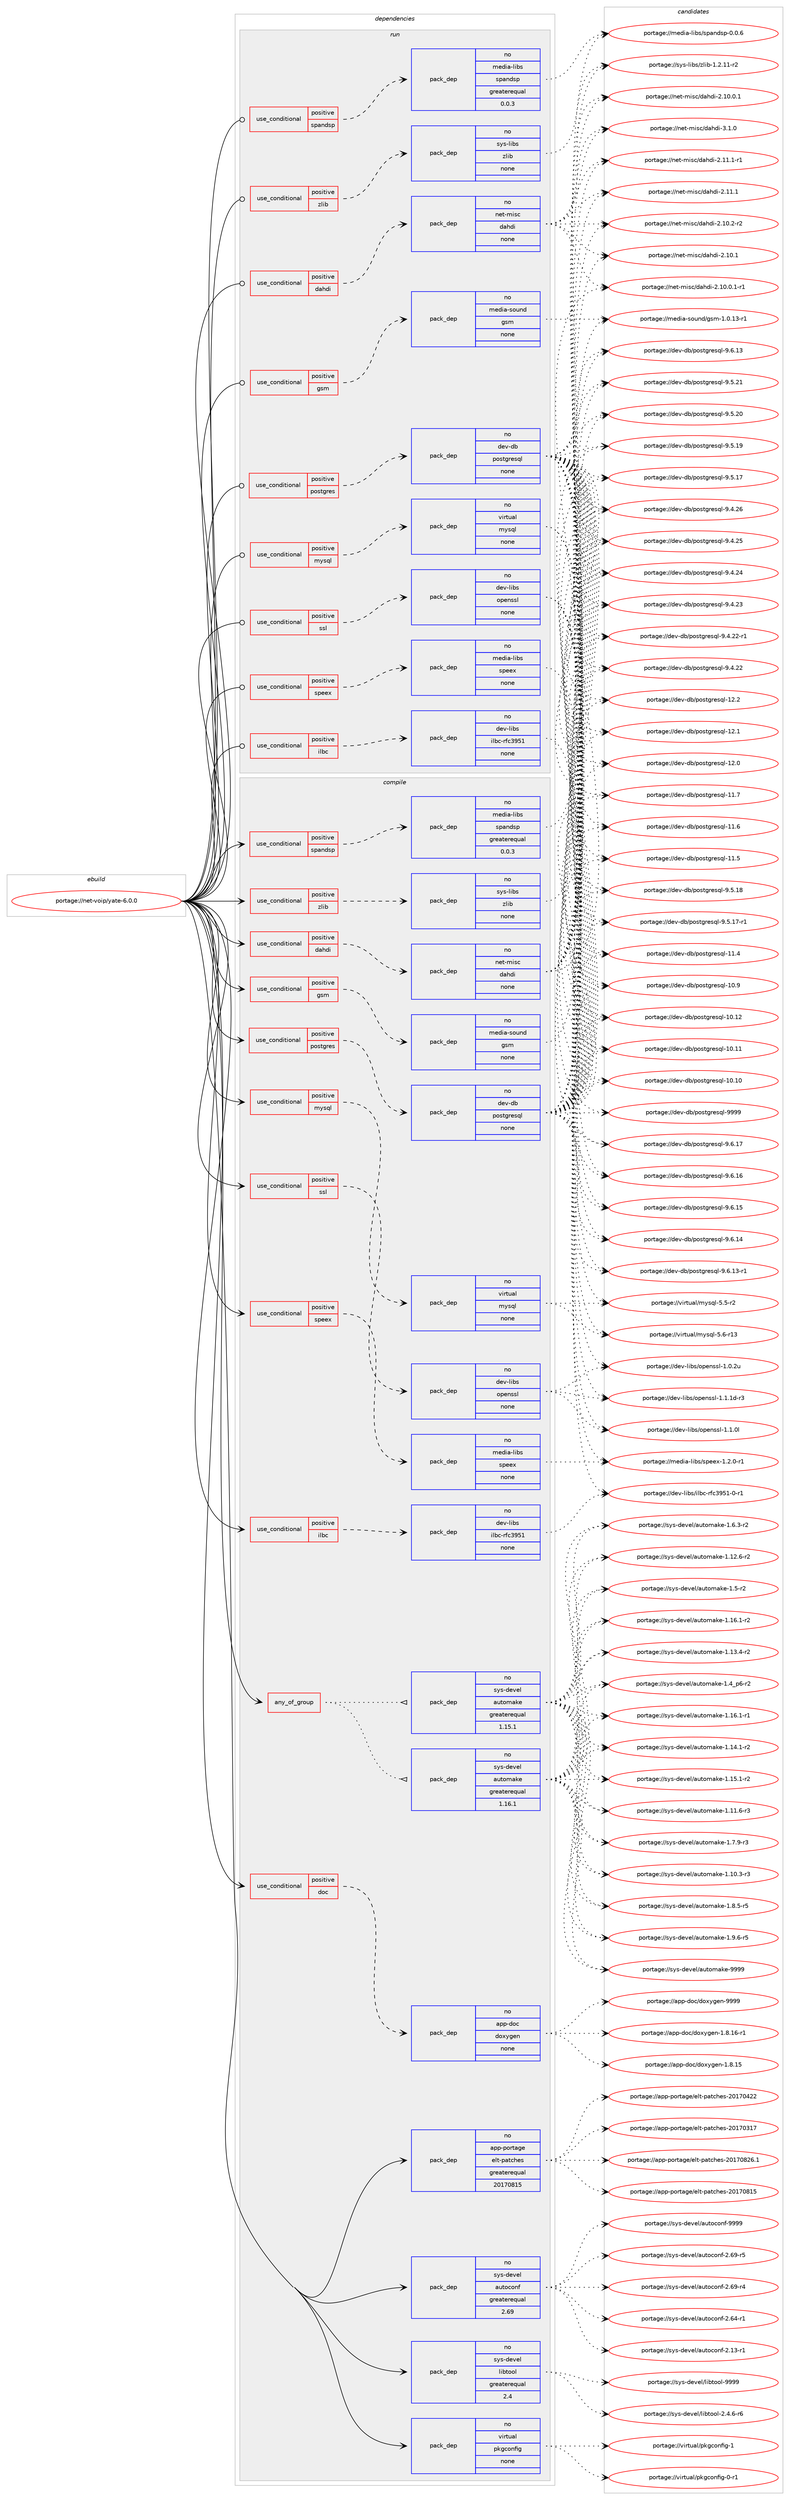digraph prolog {

# *************
# Graph options
# *************

newrank=true;
concentrate=true;
compound=true;
graph [rankdir=LR,fontname=Helvetica,fontsize=10,ranksep=1.5];#, ranksep=2.5, nodesep=0.2];
edge  [arrowhead=vee];
node  [fontname=Helvetica,fontsize=10];

# **********
# The ebuild
# **********

subgraph cluster_leftcol {
color=gray;
rank=same;
label=<<i>ebuild</i>>;
id [label="portage://net-voip/yate-6.0.0", color=red, width=4, href="../net-voip/yate-6.0.0.svg"];
}

# ****************
# The dependencies
# ****************

subgraph cluster_midcol {
color=gray;
label=<<i>dependencies</i>>;
subgraph cluster_compile {
fillcolor="#eeeeee";
style=filled;
label=<<i>compile</i>>;
subgraph any1271 {
dependency66866 [label=<<TABLE BORDER="0" CELLBORDER="1" CELLSPACING="0" CELLPADDING="4"><TR><TD CELLPADDING="10">any_of_group</TD></TR></TABLE>>, shape=none, color=red];subgraph pack52405 {
dependency66867 [label=<<TABLE BORDER="0" CELLBORDER="1" CELLSPACING="0" CELLPADDING="4" WIDTH="220"><TR><TD ROWSPAN="6" CELLPADDING="30">pack_dep</TD></TR><TR><TD WIDTH="110">no</TD></TR><TR><TD>sys-devel</TD></TR><TR><TD>automake</TD></TR><TR><TD>greaterequal</TD></TR><TR><TD>1.16.1</TD></TR></TABLE>>, shape=none, color=blue];
}
dependency66866:e -> dependency66867:w [weight=20,style="dotted",arrowhead="oinv"];
subgraph pack52406 {
dependency66868 [label=<<TABLE BORDER="0" CELLBORDER="1" CELLSPACING="0" CELLPADDING="4" WIDTH="220"><TR><TD ROWSPAN="6" CELLPADDING="30">pack_dep</TD></TR><TR><TD WIDTH="110">no</TD></TR><TR><TD>sys-devel</TD></TR><TR><TD>automake</TD></TR><TR><TD>greaterequal</TD></TR><TR><TD>1.15.1</TD></TR></TABLE>>, shape=none, color=blue];
}
dependency66866:e -> dependency66868:w [weight=20,style="dotted",arrowhead="oinv"];
}
id:e -> dependency66866:w [weight=20,style="solid",arrowhead="vee"];
subgraph cond13131 {
dependency66869 [label=<<TABLE BORDER="0" CELLBORDER="1" CELLSPACING="0" CELLPADDING="4"><TR><TD ROWSPAN="3" CELLPADDING="10">use_conditional</TD></TR><TR><TD>positive</TD></TR><TR><TD>dahdi</TD></TR></TABLE>>, shape=none, color=red];
subgraph pack52407 {
dependency66870 [label=<<TABLE BORDER="0" CELLBORDER="1" CELLSPACING="0" CELLPADDING="4" WIDTH="220"><TR><TD ROWSPAN="6" CELLPADDING="30">pack_dep</TD></TR><TR><TD WIDTH="110">no</TD></TR><TR><TD>net-misc</TD></TR><TR><TD>dahdi</TD></TR><TR><TD>none</TD></TR><TR><TD></TD></TR></TABLE>>, shape=none, color=blue];
}
dependency66869:e -> dependency66870:w [weight=20,style="dashed",arrowhead="vee"];
}
id:e -> dependency66869:w [weight=20,style="solid",arrowhead="vee"];
subgraph cond13132 {
dependency66871 [label=<<TABLE BORDER="0" CELLBORDER="1" CELLSPACING="0" CELLPADDING="4"><TR><TD ROWSPAN="3" CELLPADDING="10">use_conditional</TD></TR><TR><TD>positive</TD></TR><TR><TD>doc</TD></TR></TABLE>>, shape=none, color=red];
subgraph pack52408 {
dependency66872 [label=<<TABLE BORDER="0" CELLBORDER="1" CELLSPACING="0" CELLPADDING="4" WIDTH="220"><TR><TD ROWSPAN="6" CELLPADDING="30">pack_dep</TD></TR><TR><TD WIDTH="110">no</TD></TR><TR><TD>app-doc</TD></TR><TR><TD>doxygen</TD></TR><TR><TD>none</TD></TR><TR><TD></TD></TR></TABLE>>, shape=none, color=blue];
}
dependency66871:e -> dependency66872:w [weight=20,style="dashed",arrowhead="vee"];
}
id:e -> dependency66871:w [weight=20,style="solid",arrowhead="vee"];
subgraph cond13133 {
dependency66873 [label=<<TABLE BORDER="0" CELLBORDER="1" CELLSPACING="0" CELLPADDING="4"><TR><TD ROWSPAN="3" CELLPADDING="10">use_conditional</TD></TR><TR><TD>positive</TD></TR><TR><TD>gsm</TD></TR></TABLE>>, shape=none, color=red];
subgraph pack52409 {
dependency66874 [label=<<TABLE BORDER="0" CELLBORDER="1" CELLSPACING="0" CELLPADDING="4" WIDTH="220"><TR><TD ROWSPAN="6" CELLPADDING="30">pack_dep</TD></TR><TR><TD WIDTH="110">no</TD></TR><TR><TD>media-sound</TD></TR><TR><TD>gsm</TD></TR><TR><TD>none</TD></TR><TR><TD></TD></TR></TABLE>>, shape=none, color=blue];
}
dependency66873:e -> dependency66874:w [weight=20,style="dashed",arrowhead="vee"];
}
id:e -> dependency66873:w [weight=20,style="solid",arrowhead="vee"];
subgraph cond13134 {
dependency66875 [label=<<TABLE BORDER="0" CELLBORDER="1" CELLSPACING="0" CELLPADDING="4"><TR><TD ROWSPAN="3" CELLPADDING="10">use_conditional</TD></TR><TR><TD>positive</TD></TR><TR><TD>ilbc</TD></TR></TABLE>>, shape=none, color=red];
subgraph pack52410 {
dependency66876 [label=<<TABLE BORDER="0" CELLBORDER="1" CELLSPACING="0" CELLPADDING="4" WIDTH="220"><TR><TD ROWSPAN="6" CELLPADDING="30">pack_dep</TD></TR><TR><TD WIDTH="110">no</TD></TR><TR><TD>dev-libs</TD></TR><TR><TD>ilbc-rfc3951</TD></TR><TR><TD>none</TD></TR><TR><TD></TD></TR></TABLE>>, shape=none, color=blue];
}
dependency66875:e -> dependency66876:w [weight=20,style="dashed",arrowhead="vee"];
}
id:e -> dependency66875:w [weight=20,style="solid",arrowhead="vee"];
subgraph cond13135 {
dependency66877 [label=<<TABLE BORDER="0" CELLBORDER="1" CELLSPACING="0" CELLPADDING="4"><TR><TD ROWSPAN="3" CELLPADDING="10">use_conditional</TD></TR><TR><TD>positive</TD></TR><TR><TD>mysql</TD></TR></TABLE>>, shape=none, color=red];
subgraph pack52411 {
dependency66878 [label=<<TABLE BORDER="0" CELLBORDER="1" CELLSPACING="0" CELLPADDING="4" WIDTH="220"><TR><TD ROWSPAN="6" CELLPADDING="30">pack_dep</TD></TR><TR><TD WIDTH="110">no</TD></TR><TR><TD>virtual</TD></TR><TR><TD>mysql</TD></TR><TR><TD>none</TD></TR><TR><TD></TD></TR></TABLE>>, shape=none, color=blue];
}
dependency66877:e -> dependency66878:w [weight=20,style="dashed",arrowhead="vee"];
}
id:e -> dependency66877:w [weight=20,style="solid",arrowhead="vee"];
subgraph cond13136 {
dependency66879 [label=<<TABLE BORDER="0" CELLBORDER="1" CELLSPACING="0" CELLPADDING="4"><TR><TD ROWSPAN="3" CELLPADDING="10">use_conditional</TD></TR><TR><TD>positive</TD></TR><TR><TD>postgres</TD></TR></TABLE>>, shape=none, color=red];
subgraph pack52412 {
dependency66880 [label=<<TABLE BORDER="0" CELLBORDER="1" CELLSPACING="0" CELLPADDING="4" WIDTH="220"><TR><TD ROWSPAN="6" CELLPADDING="30">pack_dep</TD></TR><TR><TD WIDTH="110">no</TD></TR><TR><TD>dev-db</TD></TR><TR><TD>postgresql</TD></TR><TR><TD>none</TD></TR><TR><TD></TD></TR></TABLE>>, shape=none, color=blue];
}
dependency66879:e -> dependency66880:w [weight=20,style="dashed",arrowhead="vee"];
}
id:e -> dependency66879:w [weight=20,style="solid",arrowhead="vee"];
subgraph cond13137 {
dependency66881 [label=<<TABLE BORDER="0" CELLBORDER="1" CELLSPACING="0" CELLPADDING="4"><TR><TD ROWSPAN="3" CELLPADDING="10">use_conditional</TD></TR><TR><TD>positive</TD></TR><TR><TD>spandsp</TD></TR></TABLE>>, shape=none, color=red];
subgraph pack52413 {
dependency66882 [label=<<TABLE BORDER="0" CELLBORDER="1" CELLSPACING="0" CELLPADDING="4" WIDTH="220"><TR><TD ROWSPAN="6" CELLPADDING="30">pack_dep</TD></TR><TR><TD WIDTH="110">no</TD></TR><TR><TD>media-libs</TD></TR><TR><TD>spandsp</TD></TR><TR><TD>greaterequal</TD></TR><TR><TD>0.0.3</TD></TR></TABLE>>, shape=none, color=blue];
}
dependency66881:e -> dependency66882:w [weight=20,style="dashed",arrowhead="vee"];
}
id:e -> dependency66881:w [weight=20,style="solid",arrowhead="vee"];
subgraph cond13138 {
dependency66883 [label=<<TABLE BORDER="0" CELLBORDER="1" CELLSPACING="0" CELLPADDING="4"><TR><TD ROWSPAN="3" CELLPADDING="10">use_conditional</TD></TR><TR><TD>positive</TD></TR><TR><TD>speex</TD></TR></TABLE>>, shape=none, color=red];
subgraph pack52414 {
dependency66884 [label=<<TABLE BORDER="0" CELLBORDER="1" CELLSPACING="0" CELLPADDING="4" WIDTH="220"><TR><TD ROWSPAN="6" CELLPADDING="30">pack_dep</TD></TR><TR><TD WIDTH="110">no</TD></TR><TR><TD>media-libs</TD></TR><TR><TD>speex</TD></TR><TR><TD>none</TD></TR><TR><TD></TD></TR></TABLE>>, shape=none, color=blue];
}
dependency66883:e -> dependency66884:w [weight=20,style="dashed",arrowhead="vee"];
}
id:e -> dependency66883:w [weight=20,style="solid",arrowhead="vee"];
subgraph cond13139 {
dependency66885 [label=<<TABLE BORDER="0" CELLBORDER="1" CELLSPACING="0" CELLPADDING="4"><TR><TD ROWSPAN="3" CELLPADDING="10">use_conditional</TD></TR><TR><TD>positive</TD></TR><TR><TD>ssl</TD></TR></TABLE>>, shape=none, color=red];
subgraph pack52415 {
dependency66886 [label=<<TABLE BORDER="0" CELLBORDER="1" CELLSPACING="0" CELLPADDING="4" WIDTH="220"><TR><TD ROWSPAN="6" CELLPADDING="30">pack_dep</TD></TR><TR><TD WIDTH="110">no</TD></TR><TR><TD>dev-libs</TD></TR><TR><TD>openssl</TD></TR><TR><TD>none</TD></TR><TR><TD></TD></TR></TABLE>>, shape=none, color=blue];
}
dependency66885:e -> dependency66886:w [weight=20,style="dashed",arrowhead="vee"];
}
id:e -> dependency66885:w [weight=20,style="solid",arrowhead="vee"];
subgraph cond13140 {
dependency66887 [label=<<TABLE BORDER="0" CELLBORDER="1" CELLSPACING="0" CELLPADDING="4"><TR><TD ROWSPAN="3" CELLPADDING="10">use_conditional</TD></TR><TR><TD>positive</TD></TR><TR><TD>zlib</TD></TR></TABLE>>, shape=none, color=red];
subgraph pack52416 {
dependency66888 [label=<<TABLE BORDER="0" CELLBORDER="1" CELLSPACING="0" CELLPADDING="4" WIDTH="220"><TR><TD ROWSPAN="6" CELLPADDING="30">pack_dep</TD></TR><TR><TD WIDTH="110">no</TD></TR><TR><TD>sys-libs</TD></TR><TR><TD>zlib</TD></TR><TR><TD>none</TD></TR><TR><TD></TD></TR></TABLE>>, shape=none, color=blue];
}
dependency66887:e -> dependency66888:w [weight=20,style="dashed",arrowhead="vee"];
}
id:e -> dependency66887:w [weight=20,style="solid",arrowhead="vee"];
subgraph pack52417 {
dependency66889 [label=<<TABLE BORDER="0" CELLBORDER="1" CELLSPACING="0" CELLPADDING="4" WIDTH="220"><TR><TD ROWSPAN="6" CELLPADDING="30">pack_dep</TD></TR><TR><TD WIDTH="110">no</TD></TR><TR><TD>app-portage</TD></TR><TR><TD>elt-patches</TD></TR><TR><TD>greaterequal</TD></TR><TR><TD>20170815</TD></TR></TABLE>>, shape=none, color=blue];
}
id:e -> dependency66889:w [weight=20,style="solid",arrowhead="vee"];
subgraph pack52418 {
dependency66890 [label=<<TABLE BORDER="0" CELLBORDER="1" CELLSPACING="0" CELLPADDING="4" WIDTH="220"><TR><TD ROWSPAN="6" CELLPADDING="30">pack_dep</TD></TR><TR><TD WIDTH="110">no</TD></TR><TR><TD>sys-devel</TD></TR><TR><TD>autoconf</TD></TR><TR><TD>greaterequal</TD></TR><TR><TD>2.69</TD></TR></TABLE>>, shape=none, color=blue];
}
id:e -> dependency66890:w [weight=20,style="solid",arrowhead="vee"];
subgraph pack52419 {
dependency66891 [label=<<TABLE BORDER="0" CELLBORDER="1" CELLSPACING="0" CELLPADDING="4" WIDTH="220"><TR><TD ROWSPAN="6" CELLPADDING="30">pack_dep</TD></TR><TR><TD WIDTH="110">no</TD></TR><TR><TD>sys-devel</TD></TR><TR><TD>libtool</TD></TR><TR><TD>greaterequal</TD></TR><TR><TD>2.4</TD></TR></TABLE>>, shape=none, color=blue];
}
id:e -> dependency66891:w [weight=20,style="solid",arrowhead="vee"];
subgraph pack52420 {
dependency66892 [label=<<TABLE BORDER="0" CELLBORDER="1" CELLSPACING="0" CELLPADDING="4" WIDTH="220"><TR><TD ROWSPAN="6" CELLPADDING="30">pack_dep</TD></TR><TR><TD WIDTH="110">no</TD></TR><TR><TD>virtual</TD></TR><TR><TD>pkgconfig</TD></TR><TR><TD>none</TD></TR><TR><TD></TD></TR></TABLE>>, shape=none, color=blue];
}
id:e -> dependency66892:w [weight=20,style="solid",arrowhead="vee"];
}
subgraph cluster_compileandrun {
fillcolor="#eeeeee";
style=filled;
label=<<i>compile and run</i>>;
}
subgraph cluster_run {
fillcolor="#eeeeee";
style=filled;
label=<<i>run</i>>;
subgraph cond13141 {
dependency66893 [label=<<TABLE BORDER="0" CELLBORDER="1" CELLSPACING="0" CELLPADDING="4"><TR><TD ROWSPAN="3" CELLPADDING="10">use_conditional</TD></TR><TR><TD>positive</TD></TR><TR><TD>dahdi</TD></TR></TABLE>>, shape=none, color=red];
subgraph pack52421 {
dependency66894 [label=<<TABLE BORDER="0" CELLBORDER="1" CELLSPACING="0" CELLPADDING="4" WIDTH="220"><TR><TD ROWSPAN="6" CELLPADDING="30">pack_dep</TD></TR><TR><TD WIDTH="110">no</TD></TR><TR><TD>net-misc</TD></TR><TR><TD>dahdi</TD></TR><TR><TD>none</TD></TR><TR><TD></TD></TR></TABLE>>, shape=none, color=blue];
}
dependency66893:e -> dependency66894:w [weight=20,style="dashed",arrowhead="vee"];
}
id:e -> dependency66893:w [weight=20,style="solid",arrowhead="odot"];
subgraph cond13142 {
dependency66895 [label=<<TABLE BORDER="0" CELLBORDER="1" CELLSPACING="0" CELLPADDING="4"><TR><TD ROWSPAN="3" CELLPADDING="10">use_conditional</TD></TR><TR><TD>positive</TD></TR><TR><TD>gsm</TD></TR></TABLE>>, shape=none, color=red];
subgraph pack52422 {
dependency66896 [label=<<TABLE BORDER="0" CELLBORDER="1" CELLSPACING="0" CELLPADDING="4" WIDTH="220"><TR><TD ROWSPAN="6" CELLPADDING="30">pack_dep</TD></TR><TR><TD WIDTH="110">no</TD></TR><TR><TD>media-sound</TD></TR><TR><TD>gsm</TD></TR><TR><TD>none</TD></TR><TR><TD></TD></TR></TABLE>>, shape=none, color=blue];
}
dependency66895:e -> dependency66896:w [weight=20,style="dashed",arrowhead="vee"];
}
id:e -> dependency66895:w [weight=20,style="solid",arrowhead="odot"];
subgraph cond13143 {
dependency66897 [label=<<TABLE BORDER="0" CELLBORDER="1" CELLSPACING="0" CELLPADDING="4"><TR><TD ROWSPAN="3" CELLPADDING="10">use_conditional</TD></TR><TR><TD>positive</TD></TR><TR><TD>ilbc</TD></TR></TABLE>>, shape=none, color=red];
subgraph pack52423 {
dependency66898 [label=<<TABLE BORDER="0" CELLBORDER="1" CELLSPACING="0" CELLPADDING="4" WIDTH="220"><TR><TD ROWSPAN="6" CELLPADDING="30">pack_dep</TD></TR><TR><TD WIDTH="110">no</TD></TR><TR><TD>dev-libs</TD></TR><TR><TD>ilbc-rfc3951</TD></TR><TR><TD>none</TD></TR><TR><TD></TD></TR></TABLE>>, shape=none, color=blue];
}
dependency66897:e -> dependency66898:w [weight=20,style="dashed",arrowhead="vee"];
}
id:e -> dependency66897:w [weight=20,style="solid",arrowhead="odot"];
subgraph cond13144 {
dependency66899 [label=<<TABLE BORDER="0" CELLBORDER="1" CELLSPACING="0" CELLPADDING="4"><TR><TD ROWSPAN="3" CELLPADDING="10">use_conditional</TD></TR><TR><TD>positive</TD></TR><TR><TD>mysql</TD></TR></TABLE>>, shape=none, color=red];
subgraph pack52424 {
dependency66900 [label=<<TABLE BORDER="0" CELLBORDER="1" CELLSPACING="0" CELLPADDING="4" WIDTH="220"><TR><TD ROWSPAN="6" CELLPADDING="30">pack_dep</TD></TR><TR><TD WIDTH="110">no</TD></TR><TR><TD>virtual</TD></TR><TR><TD>mysql</TD></TR><TR><TD>none</TD></TR><TR><TD></TD></TR></TABLE>>, shape=none, color=blue];
}
dependency66899:e -> dependency66900:w [weight=20,style="dashed",arrowhead="vee"];
}
id:e -> dependency66899:w [weight=20,style="solid",arrowhead="odot"];
subgraph cond13145 {
dependency66901 [label=<<TABLE BORDER="0" CELLBORDER="1" CELLSPACING="0" CELLPADDING="4"><TR><TD ROWSPAN="3" CELLPADDING="10">use_conditional</TD></TR><TR><TD>positive</TD></TR><TR><TD>postgres</TD></TR></TABLE>>, shape=none, color=red];
subgraph pack52425 {
dependency66902 [label=<<TABLE BORDER="0" CELLBORDER="1" CELLSPACING="0" CELLPADDING="4" WIDTH="220"><TR><TD ROWSPAN="6" CELLPADDING="30">pack_dep</TD></TR><TR><TD WIDTH="110">no</TD></TR><TR><TD>dev-db</TD></TR><TR><TD>postgresql</TD></TR><TR><TD>none</TD></TR><TR><TD></TD></TR></TABLE>>, shape=none, color=blue];
}
dependency66901:e -> dependency66902:w [weight=20,style="dashed",arrowhead="vee"];
}
id:e -> dependency66901:w [weight=20,style="solid",arrowhead="odot"];
subgraph cond13146 {
dependency66903 [label=<<TABLE BORDER="0" CELLBORDER="1" CELLSPACING="0" CELLPADDING="4"><TR><TD ROWSPAN="3" CELLPADDING="10">use_conditional</TD></TR><TR><TD>positive</TD></TR><TR><TD>spandsp</TD></TR></TABLE>>, shape=none, color=red];
subgraph pack52426 {
dependency66904 [label=<<TABLE BORDER="0" CELLBORDER="1" CELLSPACING="0" CELLPADDING="4" WIDTH="220"><TR><TD ROWSPAN="6" CELLPADDING="30">pack_dep</TD></TR><TR><TD WIDTH="110">no</TD></TR><TR><TD>media-libs</TD></TR><TR><TD>spandsp</TD></TR><TR><TD>greaterequal</TD></TR><TR><TD>0.0.3</TD></TR></TABLE>>, shape=none, color=blue];
}
dependency66903:e -> dependency66904:w [weight=20,style="dashed",arrowhead="vee"];
}
id:e -> dependency66903:w [weight=20,style="solid",arrowhead="odot"];
subgraph cond13147 {
dependency66905 [label=<<TABLE BORDER="0" CELLBORDER="1" CELLSPACING="0" CELLPADDING="4"><TR><TD ROWSPAN="3" CELLPADDING="10">use_conditional</TD></TR><TR><TD>positive</TD></TR><TR><TD>speex</TD></TR></TABLE>>, shape=none, color=red];
subgraph pack52427 {
dependency66906 [label=<<TABLE BORDER="0" CELLBORDER="1" CELLSPACING="0" CELLPADDING="4" WIDTH="220"><TR><TD ROWSPAN="6" CELLPADDING="30">pack_dep</TD></TR><TR><TD WIDTH="110">no</TD></TR><TR><TD>media-libs</TD></TR><TR><TD>speex</TD></TR><TR><TD>none</TD></TR><TR><TD></TD></TR></TABLE>>, shape=none, color=blue];
}
dependency66905:e -> dependency66906:w [weight=20,style="dashed",arrowhead="vee"];
}
id:e -> dependency66905:w [weight=20,style="solid",arrowhead="odot"];
subgraph cond13148 {
dependency66907 [label=<<TABLE BORDER="0" CELLBORDER="1" CELLSPACING="0" CELLPADDING="4"><TR><TD ROWSPAN="3" CELLPADDING="10">use_conditional</TD></TR><TR><TD>positive</TD></TR><TR><TD>ssl</TD></TR></TABLE>>, shape=none, color=red];
subgraph pack52428 {
dependency66908 [label=<<TABLE BORDER="0" CELLBORDER="1" CELLSPACING="0" CELLPADDING="4" WIDTH="220"><TR><TD ROWSPAN="6" CELLPADDING="30">pack_dep</TD></TR><TR><TD WIDTH="110">no</TD></TR><TR><TD>dev-libs</TD></TR><TR><TD>openssl</TD></TR><TR><TD>none</TD></TR><TR><TD></TD></TR></TABLE>>, shape=none, color=blue];
}
dependency66907:e -> dependency66908:w [weight=20,style="dashed",arrowhead="vee"];
}
id:e -> dependency66907:w [weight=20,style="solid",arrowhead="odot"];
subgraph cond13149 {
dependency66909 [label=<<TABLE BORDER="0" CELLBORDER="1" CELLSPACING="0" CELLPADDING="4"><TR><TD ROWSPAN="3" CELLPADDING="10">use_conditional</TD></TR><TR><TD>positive</TD></TR><TR><TD>zlib</TD></TR></TABLE>>, shape=none, color=red];
subgraph pack52429 {
dependency66910 [label=<<TABLE BORDER="0" CELLBORDER="1" CELLSPACING="0" CELLPADDING="4" WIDTH="220"><TR><TD ROWSPAN="6" CELLPADDING="30">pack_dep</TD></TR><TR><TD WIDTH="110">no</TD></TR><TR><TD>sys-libs</TD></TR><TR><TD>zlib</TD></TR><TR><TD>none</TD></TR><TR><TD></TD></TR></TABLE>>, shape=none, color=blue];
}
dependency66909:e -> dependency66910:w [weight=20,style="dashed",arrowhead="vee"];
}
id:e -> dependency66909:w [weight=20,style="solid",arrowhead="odot"];
}
}

# **************
# The candidates
# **************

subgraph cluster_choices {
rank=same;
color=gray;
label=<<i>candidates</i>>;

subgraph choice52405 {
color=black;
nodesep=1;
choice115121115451001011181011084797117116111109971071014557575757 [label="portage://sys-devel/automake-9999", color=red, width=4,href="../sys-devel/automake-9999.svg"];
choice115121115451001011181011084797117116111109971071014549465746544511453 [label="portage://sys-devel/automake-1.9.6-r5", color=red, width=4,href="../sys-devel/automake-1.9.6-r5.svg"];
choice115121115451001011181011084797117116111109971071014549465646534511453 [label="portage://sys-devel/automake-1.8.5-r5", color=red, width=4,href="../sys-devel/automake-1.8.5-r5.svg"];
choice115121115451001011181011084797117116111109971071014549465546574511451 [label="portage://sys-devel/automake-1.7.9-r3", color=red, width=4,href="../sys-devel/automake-1.7.9-r3.svg"];
choice115121115451001011181011084797117116111109971071014549465446514511450 [label="portage://sys-devel/automake-1.6.3-r2", color=red, width=4,href="../sys-devel/automake-1.6.3-r2.svg"];
choice11512111545100101118101108479711711611110997107101454946534511450 [label="portage://sys-devel/automake-1.5-r2", color=red, width=4,href="../sys-devel/automake-1.5-r2.svg"];
choice115121115451001011181011084797117116111109971071014549465295112544511450 [label="portage://sys-devel/automake-1.4_p6-r2", color=red, width=4,href="../sys-devel/automake-1.4_p6-r2.svg"];
choice11512111545100101118101108479711711611110997107101454946495446494511450 [label="portage://sys-devel/automake-1.16.1-r2", color=red, width=4,href="../sys-devel/automake-1.16.1-r2.svg"];
choice11512111545100101118101108479711711611110997107101454946495446494511449 [label="portage://sys-devel/automake-1.16.1-r1", color=red, width=4,href="../sys-devel/automake-1.16.1-r1.svg"];
choice11512111545100101118101108479711711611110997107101454946495346494511450 [label="portage://sys-devel/automake-1.15.1-r2", color=red, width=4,href="../sys-devel/automake-1.15.1-r2.svg"];
choice11512111545100101118101108479711711611110997107101454946495246494511450 [label="portage://sys-devel/automake-1.14.1-r2", color=red, width=4,href="../sys-devel/automake-1.14.1-r2.svg"];
choice11512111545100101118101108479711711611110997107101454946495146524511450 [label="portage://sys-devel/automake-1.13.4-r2", color=red, width=4,href="../sys-devel/automake-1.13.4-r2.svg"];
choice11512111545100101118101108479711711611110997107101454946495046544511450 [label="portage://sys-devel/automake-1.12.6-r2", color=red, width=4,href="../sys-devel/automake-1.12.6-r2.svg"];
choice11512111545100101118101108479711711611110997107101454946494946544511451 [label="portage://sys-devel/automake-1.11.6-r3", color=red, width=4,href="../sys-devel/automake-1.11.6-r3.svg"];
choice11512111545100101118101108479711711611110997107101454946494846514511451 [label="portage://sys-devel/automake-1.10.3-r3", color=red, width=4,href="../sys-devel/automake-1.10.3-r3.svg"];
dependency66867:e -> choice115121115451001011181011084797117116111109971071014557575757:w [style=dotted,weight="100"];
dependency66867:e -> choice115121115451001011181011084797117116111109971071014549465746544511453:w [style=dotted,weight="100"];
dependency66867:e -> choice115121115451001011181011084797117116111109971071014549465646534511453:w [style=dotted,weight="100"];
dependency66867:e -> choice115121115451001011181011084797117116111109971071014549465546574511451:w [style=dotted,weight="100"];
dependency66867:e -> choice115121115451001011181011084797117116111109971071014549465446514511450:w [style=dotted,weight="100"];
dependency66867:e -> choice11512111545100101118101108479711711611110997107101454946534511450:w [style=dotted,weight="100"];
dependency66867:e -> choice115121115451001011181011084797117116111109971071014549465295112544511450:w [style=dotted,weight="100"];
dependency66867:e -> choice11512111545100101118101108479711711611110997107101454946495446494511450:w [style=dotted,weight="100"];
dependency66867:e -> choice11512111545100101118101108479711711611110997107101454946495446494511449:w [style=dotted,weight="100"];
dependency66867:e -> choice11512111545100101118101108479711711611110997107101454946495346494511450:w [style=dotted,weight="100"];
dependency66867:e -> choice11512111545100101118101108479711711611110997107101454946495246494511450:w [style=dotted,weight="100"];
dependency66867:e -> choice11512111545100101118101108479711711611110997107101454946495146524511450:w [style=dotted,weight="100"];
dependency66867:e -> choice11512111545100101118101108479711711611110997107101454946495046544511450:w [style=dotted,weight="100"];
dependency66867:e -> choice11512111545100101118101108479711711611110997107101454946494946544511451:w [style=dotted,weight="100"];
dependency66867:e -> choice11512111545100101118101108479711711611110997107101454946494846514511451:w [style=dotted,weight="100"];
}
subgraph choice52406 {
color=black;
nodesep=1;
choice115121115451001011181011084797117116111109971071014557575757 [label="portage://sys-devel/automake-9999", color=red, width=4,href="../sys-devel/automake-9999.svg"];
choice115121115451001011181011084797117116111109971071014549465746544511453 [label="portage://sys-devel/automake-1.9.6-r5", color=red, width=4,href="../sys-devel/automake-1.9.6-r5.svg"];
choice115121115451001011181011084797117116111109971071014549465646534511453 [label="portage://sys-devel/automake-1.8.5-r5", color=red, width=4,href="../sys-devel/automake-1.8.5-r5.svg"];
choice115121115451001011181011084797117116111109971071014549465546574511451 [label="portage://sys-devel/automake-1.7.9-r3", color=red, width=4,href="../sys-devel/automake-1.7.9-r3.svg"];
choice115121115451001011181011084797117116111109971071014549465446514511450 [label="portage://sys-devel/automake-1.6.3-r2", color=red, width=4,href="../sys-devel/automake-1.6.3-r2.svg"];
choice11512111545100101118101108479711711611110997107101454946534511450 [label="portage://sys-devel/automake-1.5-r2", color=red, width=4,href="../sys-devel/automake-1.5-r2.svg"];
choice115121115451001011181011084797117116111109971071014549465295112544511450 [label="portage://sys-devel/automake-1.4_p6-r2", color=red, width=4,href="../sys-devel/automake-1.4_p6-r2.svg"];
choice11512111545100101118101108479711711611110997107101454946495446494511450 [label="portage://sys-devel/automake-1.16.1-r2", color=red, width=4,href="../sys-devel/automake-1.16.1-r2.svg"];
choice11512111545100101118101108479711711611110997107101454946495446494511449 [label="portage://sys-devel/automake-1.16.1-r1", color=red, width=4,href="../sys-devel/automake-1.16.1-r1.svg"];
choice11512111545100101118101108479711711611110997107101454946495346494511450 [label="portage://sys-devel/automake-1.15.1-r2", color=red, width=4,href="../sys-devel/automake-1.15.1-r2.svg"];
choice11512111545100101118101108479711711611110997107101454946495246494511450 [label="portage://sys-devel/automake-1.14.1-r2", color=red, width=4,href="../sys-devel/automake-1.14.1-r2.svg"];
choice11512111545100101118101108479711711611110997107101454946495146524511450 [label="portage://sys-devel/automake-1.13.4-r2", color=red, width=4,href="../sys-devel/automake-1.13.4-r2.svg"];
choice11512111545100101118101108479711711611110997107101454946495046544511450 [label="portage://sys-devel/automake-1.12.6-r2", color=red, width=4,href="../sys-devel/automake-1.12.6-r2.svg"];
choice11512111545100101118101108479711711611110997107101454946494946544511451 [label="portage://sys-devel/automake-1.11.6-r3", color=red, width=4,href="../sys-devel/automake-1.11.6-r3.svg"];
choice11512111545100101118101108479711711611110997107101454946494846514511451 [label="portage://sys-devel/automake-1.10.3-r3", color=red, width=4,href="../sys-devel/automake-1.10.3-r3.svg"];
dependency66868:e -> choice115121115451001011181011084797117116111109971071014557575757:w [style=dotted,weight="100"];
dependency66868:e -> choice115121115451001011181011084797117116111109971071014549465746544511453:w [style=dotted,weight="100"];
dependency66868:e -> choice115121115451001011181011084797117116111109971071014549465646534511453:w [style=dotted,weight="100"];
dependency66868:e -> choice115121115451001011181011084797117116111109971071014549465546574511451:w [style=dotted,weight="100"];
dependency66868:e -> choice115121115451001011181011084797117116111109971071014549465446514511450:w [style=dotted,weight="100"];
dependency66868:e -> choice11512111545100101118101108479711711611110997107101454946534511450:w [style=dotted,weight="100"];
dependency66868:e -> choice115121115451001011181011084797117116111109971071014549465295112544511450:w [style=dotted,weight="100"];
dependency66868:e -> choice11512111545100101118101108479711711611110997107101454946495446494511450:w [style=dotted,weight="100"];
dependency66868:e -> choice11512111545100101118101108479711711611110997107101454946495446494511449:w [style=dotted,weight="100"];
dependency66868:e -> choice11512111545100101118101108479711711611110997107101454946495346494511450:w [style=dotted,weight="100"];
dependency66868:e -> choice11512111545100101118101108479711711611110997107101454946495246494511450:w [style=dotted,weight="100"];
dependency66868:e -> choice11512111545100101118101108479711711611110997107101454946495146524511450:w [style=dotted,weight="100"];
dependency66868:e -> choice11512111545100101118101108479711711611110997107101454946495046544511450:w [style=dotted,weight="100"];
dependency66868:e -> choice11512111545100101118101108479711711611110997107101454946494946544511451:w [style=dotted,weight="100"];
dependency66868:e -> choice11512111545100101118101108479711711611110997107101454946494846514511451:w [style=dotted,weight="100"];
}
subgraph choice52407 {
color=black;
nodesep=1;
choice11010111645109105115994710097104100105455146494648 [label="portage://net-misc/dahdi-3.1.0", color=red, width=4,href="../net-misc/dahdi-3.1.0.svg"];
choice11010111645109105115994710097104100105455046494946494511449 [label="portage://net-misc/dahdi-2.11.1-r1", color=red, width=4,href="../net-misc/dahdi-2.11.1-r1.svg"];
choice1101011164510910511599471009710410010545504649494649 [label="portage://net-misc/dahdi-2.11.1", color=red, width=4,href="../net-misc/dahdi-2.11.1.svg"];
choice11010111645109105115994710097104100105455046494846504511450 [label="portage://net-misc/dahdi-2.10.2-r2", color=red, width=4,href="../net-misc/dahdi-2.10.2-r2.svg"];
choice1101011164510910511599471009710410010545504649484649 [label="portage://net-misc/dahdi-2.10.1", color=red, width=4,href="../net-misc/dahdi-2.10.1.svg"];
choice110101116451091051159947100971041001054550464948464846494511449 [label="portage://net-misc/dahdi-2.10.0.1-r1", color=red, width=4,href="../net-misc/dahdi-2.10.0.1-r1.svg"];
choice11010111645109105115994710097104100105455046494846484649 [label="portage://net-misc/dahdi-2.10.0.1", color=red, width=4,href="../net-misc/dahdi-2.10.0.1.svg"];
dependency66870:e -> choice11010111645109105115994710097104100105455146494648:w [style=dotted,weight="100"];
dependency66870:e -> choice11010111645109105115994710097104100105455046494946494511449:w [style=dotted,weight="100"];
dependency66870:e -> choice1101011164510910511599471009710410010545504649494649:w [style=dotted,weight="100"];
dependency66870:e -> choice11010111645109105115994710097104100105455046494846504511450:w [style=dotted,weight="100"];
dependency66870:e -> choice1101011164510910511599471009710410010545504649484649:w [style=dotted,weight="100"];
dependency66870:e -> choice110101116451091051159947100971041001054550464948464846494511449:w [style=dotted,weight="100"];
dependency66870:e -> choice11010111645109105115994710097104100105455046494846484649:w [style=dotted,weight="100"];
}
subgraph choice52408 {
color=black;
nodesep=1;
choice971121124510011199471001111201211031011104557575757 [label="portage://app-doc/doxygen-9999", color=red, width=4,href="../app-doc/doxygen-9999.svg"];
choice97112112451001119947100111120121103101110454946564649544511449 [label="portage://app-doc/doxygen-1.8.16-r1", color=red, width=4,href="../app-doc/doxygen-1.8.16-r1.svg"];
choice9711211245100111994710011112012110310111045494656464953 [label="portage://app-doc/doxygen-1.8.15", color=red, width=4,href="../app-doc/doxygen-1.8.15.svg"];
dependency66872:e -> choice971121124510011199471001111201211031011104557575757:w [style=dotted,weight="100"];
dependency66872:e -> choice97112112451001119947100111120121103101110454946564649544511449:w [style=dotted,weight="100"];
dependency66872:e -> choice9711211245100111994710011112012110310111045494656464953:w [style=dotted,weight="100"];
}
subgraph choice52409 {
color=black;
nodesep=1;
choice109101100105974511511111711010047103115109454946484649514511449 [label="portage://media-sound/gsm-1.0.13-r1", color=red, width=4,href="../media-sound/gsm-1.0.13-r1.svg"];
dependency66874:e -> choice109101100105974511511111711010047103115109454946484649514511449:w [style=dotted,weight="100"];
}
subgraph choice52410 {
color=black;
nodesep=1;
choice100101118451081059811547105108989945114102995157534945484511449 [label="portage://dev-libs/ilbc-rfc3951-0-r1", color=red, width=4,href="../dev-libs/ilbc-rfc3951-0-r1.svg"];
dependency66876:e -> choice100101118451081059811547105108989945114102995157534945484511449:w [style=dotted,weight="100"];
}
subgraph choice52411 {
color=black;
nodesep=1;
choice118105114116117971084710912111511310845534654451144951 [label="portage://virtual/mysql-5.6-r13", color=red, width=4,href="../virtual/mysql-5.6-r13.svg"];
choice1181051141161179710847109121115113108455346534511450 [label="portage://virtual/mysql-5.5-r2", color=red, width=4,href="../virtual/mysql-5.5-r2.svg"];
dependency66878:e -> choice118105114116117971084710912111511310845534654451144951:w [style=dotted,weight="100"];
dependency66878:e -> choice1181051141161179710847109121115113108455346534511450:w [style=dotted,weight="100"];
}
subgraph choice52412 {
color=black;
nodesep=1;
choice1001011184510098471121111151161031141011151131084557575757 [label="portage://dev-db/postgresql-9999", color=red, width=4,href="../dev-db/postgresql-9999.svg"];
choice10010111845100984711211111511610311410111511310845574654464955 [label="portage://dev-db/postgresql-9.6.17", color=red, width=4,href="../dev-db/postgresql-9.6.17.svg"];
choice10010111845100984711211111511610311410111511310845574654464954 [label="portage://dev-db/postgresql-9.6.16", color=red, width=4,href="../dev-db/postgresql-9.6.16.svg"];
choice10010111845100984711211111511610311410111511310845574654464953 [label="portage://dev-db/postgresql-9.6.15", color=red, width=4,href="../dev-db/postgresql-9.6.15.svg"];
choice10010111845100984711211111511610311410111511310845574654464952 [label="portage://dev-db/postgresql-9.6.14", color=red, width=4,href="../dev-db/postgresql-9.6.14.svg"];
choice100101118451009847112111115116103114101115113108455746544649514511449 [label="portage://dev-db/postgresql-9.6.13-r1", color=red, width=4,href="../dev-db/postgresql-9.6.13-r1.svg"];
choice10010111845100984711211111511610311410111511310845574654464951 [label="portage://dev-db/postgresql-9.6.13", color=red, width=4,href="../dev-db/postgresql-9.6.13.svg"];
choice10010111845100984711211111511610311410111511310845574653465049 [label="portage://dev-db/postgresql-9.5.21", color=red, width=4,href="../dev-db/postgresql-9.5.21.svg"];
choice10010111845100984711211111511610311410111511310845574653465048 [label="portage://dev-db/postgresql-9.5.20", color=red, width=4,href="../dev-db/postgresql-9.5.20.svg"];
choice10010111845100984711211111511610311410111511310845574653464957 [label="portage://dev-db/postgresql-9.5.19", color=red, width=4,href="../dev-db/postgresql-9.5.19.svg"];
choice10010111845100984711211111511610311410111511310845574653464956 [label="portage://dev-db/postgresql-9.5.18", color=red, width=4,href="../dev-db/postgresql-9.5.18.svg"];
choice100101118451009847112111115116103114101115113108455746534649554511449 [label="portage://dev-db/postgresql-9.5.17-r1", color=red, width=4,href="../dev-db/postgresql-9.5.17-r1.svg"];
choice10010111845100984711211111511610311410111511310845574653464955 [label="portage://dev-db/postgresql-9.5.17", color=red, width=4,href="../dev-db/postgresql-9.5.17.svg"];
choice10010111845100984711211111511610311410111511310845574652465054 [label="portage://dev-db/postgresql-9.4.26", color=red, width=4,href="../dev-db/postgresql-9.4.26.svg"];
choice10010111845100984711211111511610311410111511310845574652465053 [label="portage://dev-db/postgresql-9.4.25", color=red, width=4,href="../dev-db/postgresql-9.4.25.svg"];
choice10010111845100984711211111511610311410111511310845574652465052 [label="portage://dev-db/postgresql-9.4.24", color=red, width=4,href="../dev-db/postgresql-9.4.24.svg"];
choice10010111845100984711211111511610311410111511310845574652465051 [label="portage://dev-db/postgresql-9.4.23", color=red, width=4,href="../dev-db/postgresql-9.4.23.svg"];
choice100101118451009847112111115116103114101115113108455746524650504511449 [label="portage://dev-db/postgresql-9.4.22-r1", color=red, width=4,href="../dev-db/postgresql-9.4.22-r1.svg"];
choice10010111845100984711211111511610311410111511310845574652465050 [label="portage://dev-db/postgresql-9.4.22", color=red, width=4,href="../dev-db/postgresql-9.4.22.svg"];
choice1001011184510098471121111151161031141011151131084549504650 [label="portage://dev-db/postgresql-12.2", color=red, width=4,href="../dev-db/postgresql-12.2.svg"];
choice1001011184510098471121111151161031141011151131084549504649 [label="portage://dev-db/postgresql-12.1", color=red, width=4,href="../dev-db/postgresql-12.1.svg"];
choice1001011184510098471121111151161031141011151131084549504648 [label="portage://dev-db/postgresql-12.0", color=red, width=4,href="../dev-db/postgresql-12.0.svg"];
choice1001011184510098471121111151161031141011151131084549494655 [label="portage://dev-db/postgresql-11.7", color=red, width=4,href="../dev-db/postgresql-11.7.svg"];
choice1001011184510098471121111151161031141011151131084549494654 [label="portage://dev-db/postgresql-11.6", color=red, width=4,href="../dev-db/postgresql-11.6.svg"];
choice1001011184510098471121111151161031141011151131084549494653 [label="portage://dev-db/postgresql-11.5", color=red, width=4,href="../dev-db/postgresql-11.5.svg"];
choice1001011184510098471121111151161031141011151131084549494652 [label="portage://dev-db/postgresql-11.4", color=red, width=4,href="../dev-db/postgresql-11.4.svg"];
choice1001011184510098471121111151161031141011151131084549484657 [label="portage://dev-db/postgresql-10.9", color=red, width=4,href="../dev-db/postgresql-10.9.svg"];
choice100101118451009847112111115116103114101115113108454948464950 [label="portage://dev-db/postgresql-10.12", color=red, width=4,href="../dev-db/postgresql-10.12.svg"];
choice100101118451009847112111115116103114101115113108454948464949 [label="portage://dev-db/postgresql-10.11", color=red, width=4,href="../dev-db/postgresql-10.11.svg"];
choice100101118451009847112111115116103114101115113108454948464948 [label="portage://dev-db/postgresql-10.10", color=red, width=4,href="../dev-db/postgresql-10.10.svg"];
dependency66880:e -> choice1001011184510098471121111151161031141011151131084557575757:w [style=dotted,weight="100"];
dependency66880:e -> choice10010111845100984711211111511610311410111511310845574654464955:w [style=dotted,weight="100"];
dependency66880:e -> choice10010111845100984711211111511610311410111511310845574654464954:w [style=dotted,weight="100"];
dependency66880:e -> choice10010111845100984711211111511610311410111511310845574654464953:w [style=dotted,weight="100"];
dependency66880:e -> choice10010111845100984711211111511610311410111511310845574654464952:w [style=dotted,weight="100"];
dependency66880:e -> choice100101118451009847112111115116103114101115113108455746544649514511449:w [style=dotted,weight="100"];
dependency66880:e -> choice10010111845100984711211111511610311410111511310845574654464951:w [style=dotted,weight="100"];
dependency66880:e -> choice10010111845100984711211111511610311410111511310845574653465049:w [style=dotted,weight="100"];
dependency66880:e -> choice10010111845100984711211111511610311410111511310845574653465048:w [style=dotted,weight="100"];
dependency66880:e -> choice10010111845100984711211111511610311410111511310845574653464957:w [style=dotted,weight="100"];
dependency66880:e -> choice10010111845100984711211111511610311410111511310845574653464956:w [style=dotted,weight="100"];
dependency66880:e -> choice100101118451009847112111115116103114101115113108455746534649554511449:w [style=dotted,weight="100"];
dependency66880:e -> choice10010111845100984711211111511610311410111511310845574653464955:w [style=dotted,weight="100"];
dependency66880:e -> choice10010111845100984711211111511610311410111511310845574652465054:w [style=dotted,weight="100"];
dependency66880:e -> choice10010111845100984711211111511610311410111511310845574652465053:w [style=dotted,weight="100"];
dependency66880:e -> choice10010111845100984711211111511610311410111511310845574652465052:w [style=dotted,weight="100"];
dependency66880:e -> choice10010111845100984711211111511610311410111511310845574652465051:w [style=dotted,weight="100"];
dependency66880:e -> choice100101118451009847112111115116103114101115113108455746524650504511449:w [style=dotted,weight="100"];
dependency66880:e -> choice10010111845100984711211111511610311410111511310845574652465050:w [style=dotted,weight="100"];
dependency66880:e -> choice1001011184510098471121111151161031141011151131084549504650:w [style=dotted,weight="100"];
dependency66880:e -> choice1001011184510098471121111151161031141011151131084549504649:w [style=dotted,weight="100"];
dependency66880:e -> choice1001011184510098471121111151161031141011151131084549504648:w [style=dotted,weight="100"];
dependency66880:e -> choice1001011184510098471121111151161031141011151131084549494655:w [style=dotted,weight="100"];
dependency66880:e -> choice1001011184510098471121111151161031141011151131084549494654:w [style=dotted,weight="100"];
dependency66880:e -> choice1001011184510098471121111151161031141011151131084549494653:w [style=dotted,weight="100"];
dependency66880:e -> choice1001011184510098471121111151161031141011151131084549494652:w [style=dotted,weight="100"];
dependency66880:e -> choice1001011184510098471121111151161031141011151131084549484657:w [style=dotted,weight="100"];
dependency66880:e -> choice100101118451009847112111115116103114101115113108454948464950:w [style=dotted,weight="100"];
dependency66880:e -> choice100101118451009847112111115116103114101115113108454948464949:w [style=dotted,weight="100"];
dependency66880:e -> choice100101118451009847112111115116103114101115113108454948464948:w [style=dotted,weight="100"];
}
subgraph choice52413 {
color=black;
nodesep=1;
choice1091011001059745108105981154711511297110100115112454846484654 [label="portage://media-libs/spandsp-0.0.6", color=red, width=4,href="../media-libs/spandsp-0.0.6.svg"];
dependency66882:e -> choice1091011001059745108105981154711511297110100115112454846484654:w [style=dotted,weight="100"];
}
subgraph choice52414 {
color=black;
nodesep=1;
choice109101100105974510810598115471151121011011204549465046484511449 [label="portage://media-libs/speex-1.2.0-r1", color=red, width=4,href="../media-libs/speex-1.2.0-r1.svg"];
dependency66884:e -> choice109101100105974510810598115471151121011011204549465046484511449:w [style=dotted,weight="100"];
}
subgraph choice52415 {
color=black;
nodesep=1;
choice1001011184510810598115471111121011101151151084549464946491004511451 [label="portage://dev-libs/openssl-1.1.1d-r3", color=red, width=4,href="../dev-libs/openssl-1.1.1d-r3.svg"];
choice100101118451081059811547111112101110115115108454946494648108 [label="portage://dev-libs/openssl-1.1.0l", color=red, width=4,href="../dev-libs/openssl-1.1.0l.svg"];
choice100101118451081059811547111112101110115115108454946484650117 [label="portage://dev-libs/openssl-1.0.2u", color=red, width=4,href="../dev-libs/openssl-1.0.2u.svg"];
dependency66886:e -> choice1001011184510810598115471111121011101151151084549464946491004511451:w [style=dotted,weight="100"];
dependency66886:e -> choice100101118451081059811547111112101110115115108454946494648108:w [style=dotted,weight="100"];
dependency66886:e -> choice100101118451081059811547111112101110115115108454946484650117:w [style=dotted,weight="100"];
}
subgraph choice52416 {
color=black;
nodesep=1;
choice11512111545108105981154712210810598454946504649494511450 [label="portage://sys-libs/zlib-1.2.11-r2", color=red, width=4,href="../sys-libs/zlib-1.2.11-r2.svg"];
dependency66888:e -> choice11512111545108105981154712210810598454946504649494511450:w [style=dotted,weight="100"];
}
subgraph choice52417 {
color=black;
nodesep=1;
choice971121124511211111411697103101471011081164511297116991041011154550484955485650544649 [label="portage://app-portage/elt-patches-20170826.1", color=red, width=4,href="../app-portage/elt-patches-20170826.1.svg"];
choice97112112451121111141169710310147101108116451129711699104101115455048495548564953 [label="portage://app-portage/elt-patches-20170815", color=red, width=4,href="../app-portage/elt-patches-20170815.svg"];
choice97112112451121111141169710310147101108116451129711699104101115455048495548525050 [label="portage://app-portage/elt-patches-20170422", color=red, width=4,href="../app-portage/elt-patches-20170422.svg"];
choice97112112451121111141169710310147101108116451129711699104101115455048495548514955 [label="portage://app-portage/elt-patches-20170317", color=red, width=4,href="../app-portage/elt-patches-20170317.svg"];
dependency66889:e -> choice971121124511211111411697103101471011081164511297116991041011154550484955485650544649:w [style=dotted,weight="100"];
dependency66889:e -> choice97112112451121111141169710310147101108116451129711699104101115455048495548564953:w [style=dotted,weight="100"];
dependency66889:e -> choice97112112451121111141169710310147101108116451129711699104101115455048495548525050:w [style=dotted,weight="100"];
dependency66889:e -> choice97112112451121111141169710310147101108116451129711699104101115455048495548514955:w [style=dotted,weight="100"];
}
subgraph choice52418 {
color=black;
nodesep=1;
choice115121115451001011181011084797117116111991111101024557575757 [label="portage://sys-devel/autoconf-9999", color=red, width=4,href="../sys-devel/autoconf-9999.svg"];
choice1151211154510010111810110847971171161119911111010245504654574511453 [label="portage://sys-devel/autoconf-2.69-r5", color=red, width=4,href="../sys-devel/autoconf-2.69-r5.svg"];
choice1151211154510010111810110847971171161119911111010245504654574511452 [label="portage://sys-devel/autoconf-2.69-r4", color=red, width=4,href="../sys-devel/autoconf-2.69-r4.svg"];
choice1151211154510010111810110847971171161119911111010245504654524511449 [label="portage://sys-devel/autoconf-2.64-r1", color=red, width=4,href="../sys-devel/autoconf-2.64-r1.svg"];
choice1151211154510010111810110847971171161119911111010245504649514511449 [label="portage://sys-devel/autoconf-2.13-r1", color=red, width=4,href="../sys-devel/autoconf-2.13-r1.svg"];
dependency66890:e -> choice115121115451001011181011084797117116111991111101024557575757:w [style=dotted,weight="100"];
dependency66890:e -> choice1151211154510010111810110847971171161119911111010245504654574511453:w [style=dotted,weight="100"];
dependency66890:e -> choice1151211154510010111810110847971171161119911111010245504654574511452:w [style=dotted,weight="100"];
dependency66890:e -> choice1151211154510010111810110847971171161119911111010245504654524511449:w [style=dotted,weight="100"];
dependency66890:e -> choice1151211154510010111810110847971171161119911111010245504649514511449:w [style=dotted,weight="100"];
}
subgraph choice52419 {
color=black;
nodesep=1;
choice1151211154510010111810110847108105981161111111084557575757 [label="portage://sys-devel/libtool-9999", color=red, width=4,href="../sys-devel/libtool-9999.svg"];
choice1151211154510010111810110847108105981161111111084550465246544511454 [label="portage://sys-devel/libtool-2.4.6-r6", color=red, width=4,href="../sys-devel/libtool-2.4.6-r6.svg"];
dependency66891:e -> choice1151211154510010111810110847108105981161111111084557575757:w [style=dotted,weight="100"];
dependency66891:e -> choice1151211154510010111810110847108105981161111111084550465246544511454:w [style=dotted,weight="100"];
}
subgraph choice52420 {
color=black;
nodesep=1;
choice1181051141161179710847112107103991111101021051034549 [label="portage://virtual/pkgconfig-1", color=red, width=4,href="../virtual/pkgconfig-1.svg"];
choice11810511411611797108471121071039911111010210510345484511449 [label="portage://virtual/pkgconfig-0-r1", color=red, width=4,href="../virtual/pkgconfig-0-r1.svg"];
dependency66892:e -> choice1181051141161179710847112107103991111101021051034549:w [style=dotted,weight="100"];
dependency66892:e -> choice11810511411611797108471121071039911111010210510345484511449:w [style=dotted,weight="100"];
}
subgraph choice52421 {
color=black;
nodesep=1;
choice11010111645109105115994710097104100105455146494648 [label="portage://net-misc/dahdi-3.1.0", color=red, width=4,href="../net-misc/dahdi-3.1.0.svg"];
choice11010111645109105115994710097104100105455046494946494511449 [label="portage://net-misc/dahdi-2.11.1-r1", color=red, width=4,href="../net-misc/dahdi-2.11.1-r1.svg"];
choice1101011164510910511599471009710410010545504649494649 [label="portage://net-misc/dahdi-2.11.1", color=red, width=4,href="../net-misc/dahdi-2.11.1.svg"];
choice11010111645109105115994710097104100105455046494846504511450 [label="portage://net-misc/dahdi-2.10.2-r2", color=red, width=4,href="../net-misc/dahdi-2.10.2-r2.svg"];
choice1101011164510910511599471009710410010545504649484649 [label="portage://net-misc/dahdi-2.10.1", color=red, width=4,href="../net-misc/dahdi-2.10.1.svg"];
choice110101116451091051159947100971041001054550464948464846494511449 [label="portage://net-misc/dahdi-2.10.0.1-r1", color=red, width=4,href="../net-misc/dahdi-2.10.0.1-r1.svg"];
choice11010111645109105115994710097104100105455046494846484649 [label="portage://net-misc/dahdi-2.10.0.1", color=red, width=4,href="../net-misc/dahdi-2.10.0.1.svg"];
dependency66894:e -> choice11010111645109105115994710097104100105455146494648:w [style=dotted,weight="100"];
dependency66894:e -> choice11010111645109105115994710097104100105455046494946494511449:w [style=dotted,weight="100"];
dependency66894:e -> choice1101011164510910511599471009710410010545504649494649:w [style=dotted,weight="100"];
dependency66894:e -> choice11010111645109105115994710097104100105455046494846504511450:w [style=dotted,weight="100"];
dependency66894:e -> choice1101011164510910511599471009710410010545504649484649:w [style=dotted,weight="100"];
dependency66894:e -> choice110101116451091051159947100971041001054550464948464846494511449:w [style=dotted,weight="100"];
dependency66894:e -> choice11010111645109105115994710097104100105455046494846484649:w [style=dotted,weight="100"];
}
subgraph choice52422 {
color=black;
nodesep=1;
choice109101100105974511511111711010047103115109454946484649514511449 [label="portage://media-sound/gsm-1.0.13-r1", color=red, width=4,href="../media-sound/gsm-1.0.13-r1.svg"];
dependency66896:e -> choice109101100105974511511111711010047103115109454946484649514511449:w [style=dotted,weight="100"];
}
subgraph choice52423 {
color=black;
nodesep=1;
choice100101118451081059811547105108989945114102995157534945484511449 [label="portage://dev-libs/ilbc-rfc3951-0-r1", color=red, width=4,href="../dev-libs/ilbc-rfc3951-0-r1.svg"];
dependency66898:e -> choice100101118451081059811547105108989945114102995157534945484511449:w [style=dotted,weight="100"];
}
subgraph choice52424 {
color=black;
nodesep=1;
choice118105114116117971084710912111511310845534654451144951 [label="portage://virtual/mysql-5.6-r13", color=red, width=4,href="../virtual/mysql-5.6-r13.svg"];
choice1181051141161179710847109121115113108455346534511450 [label="portage://virtual/mysql-5.5-r2", color=red, width=4,href="../virtual/mysql-5.5-r2.svg"];
dependency66900:e -> choice118105114116117971084710912111511310845534654451144951:w [style=dotted,weight="100"];
dependency66900:e -> choice1181051141161179710847109121115113108455346534511450:w [style=dotted,weight="100"];
}
subgraph choice52425 {
color=black;
nodesep=1;
choice1001011184510098471121111151161031141011151131084557575757 [label="portage://dev-db/postgresql-9999", color=red, width=4,href="../dev-db/postgresql-9999.svg"];
choice10010111845100984711211111511610311410111511310845574654464955 [label="portage://dev-db/postgresql-9.6.17", color=red, width=4,href="../dev-db/postgresql-9.6.17.svg"];
choice10010111845100984711211111511610311410111511310845574654464954 [label="portage://dev-db/postgresql-9.6.16", color=red, width=4,href="../dev-db/postgresql-9.6.16.svg"];
choice10010111845100984711211111511610311410111511310845574654464953 [label="portage://dev-db/postgresql-9.6.15", color=red, width=4,href="../dev-db/postgresql-9.6.15.svg"];
choice10010111845100984711211111511610311410111511310845574654464952 [label="portage://dev-db/postgresql-9.6.14", color=red, width=4,href="../dev-db/postgresql-9.6.14.svg"];
choice100101118451009847112111115116103114101115113108455746544649514511449 [label="portage://dev-db/postgresql-9.6.13-r1", color=red, width=4,href="../dev-db/postgresql-9.6.13-r1.svg"];
choice10010111845100984711211111511610311410111511310845574654464951 [label="portage://dev-db/postgresql-9.6.13", color=red, width=4,href="../dev-db/postgresql-9.6.13.svg"];
choice10010111845100984711211111511610311410111511310845574653465049 [label="portage://dev-db/postgresql-9.5.21", color=red, width=4,href="../dev-db/postgresql-9.5.21.svg"];
choice10010111845100984711211111511610311410111511310845574653465048 [label="portage://dev-db/postgresql-9.5.20", color=red, width=4,href="../dev-db/postgresql-9.5.20.svg"];
choice10010111845100984711211111511610311410111511310845574653464957 [label="portage://dev-db/postgresql-9.5.19", color=red, width=4,href="../dev-db/postgresql-9.5.19.svg"];
choice10010111845100984711211111511610311410111511310845574653464956 [label="portage://dev-db/postgresql-9.5.18", color=red, width=4,href="../dev-db/postgresql-9.5.18.svg"];
choice100101118451009847112111115116103114101115113108455746534649554511449 [label="portage://dev-db/postgresql-9.5.17-r1", color=red, width=4,href="../dev-db/postgresql-9.5.17-r1.svg"];
choice10010111845100984711211111511610311410111511310845574653464955 [label="portage://dev-db/postgresql-9.5.17", color=red, width=4,href="../dev-db/postgresql-9.5.17.svg"];
choice10010111845100984711211111511610311410111511310845574652465054 [label="portage://dev-db/postgresql-9.4.26", color=red, width=4,href="../dev-db/postgresql-9.4.26.svg"];
choice10010111845100984711211111511610311410111511310845574652465053 [label="portage://dev-db/postgresql-9.4.25", color=red, width=4,href="../dev-db/postgresql-9.4.25.svg"];
choice10010111845100984711211111511610311410111511310845574652465052 [label="portage://dev-db/postgresql-9.4.24", color=red, width=4,href="../dev-db/postgresql-9.4.24.svg"];
choice10010111845100984711211111511610311410111511310845574652465051 [label="portage://dev-db/postgresql-9.4.23", color=red, width=4,href="../dev-db/postgresql-9.4.23.svg"];
choice100101118451009847112111115116103114101115113108455746524650504511449 [label="portage://dev-db/postgresql-9.4.22-r1", color=red, width=4,href="../dev-db/postgresql-9.4.22-r1.svg"];
choice10010111845100984711211111511610311410111511310845574652465050 [label="portage://dev-db/postgresql-9.4.22", color=red, width=4,href="../dev-db/postgresql-9.4.22.svg"];
choice1001011184510098471121111151161031141011151131084549504650 [label="portage://dev-db/postgresql-12.2", color=red, width=4,href="../dev-db/postgresql-12.2.svg"];
choice1001011184510098471121111151161031141011151131084549504649 [label="portage://dev-db/postgresql-12.1", color=red, width=4,href="../dev-db/postgresql-12.1.svg"];
choice1001011184510098471121111151161031141011151131084549504648 [label="portage://dev-db/postgresql-12.0", color=red, width=4,href="../dev-db/postgresql-12.0.svg"];
choice1001011184510098471121111151161031141011151131084549494655 [label="portage://dev-db/postgresql-11.7", color=red, width=4,href="../dev-db/postgresql-11.7.svg"];
choice1001011184510098471121111151161031141011151131084549494654 [label="portage://dev-db/postgresql-11.6", color=red, width=4,href="../dev-db/postgresql-11.6.svg"];
choice1001011184510098471121111151161031141011151131084549494653 [label="portage://dev-db/postgresql-11.5", color=red, width=4,href="../dev-db/postgresql-11.5.svg"];
choice1001011184510098471121111151161031141011151131084549494652 [label="portage://dev-db/postgresql-11.4", color=red, width=4,href="../dev-db/postgresql-11.4.svg"];
choice1001011184510098471121111151161031141011151131084549484657 [label="portage://dev-db/postgresql-10.9", color=red, width=4,href="../dev-db/postgresql-10.9.svg"];
choice100101118451009847112111115116103114101115113108454948464950 [label="portage://dev-db/postgresql-10.12", color=red, width=4,href="../dev-db/postgresql-10.12.svg"];
choice100101118451009847112111115116103114101115113108454948464949 [label="portage://dev-db/postgresql-10.11", color=red, width=4,href="../dev-db/postgresql-10.11.svg"];
choice100101118451009847112111115116103114101115113108454948464948 [label="portage://dev-db/postgresql-10.10", color=red, width=4,href="../dev-db/postgresql-10.10.svg"];
dependency66902:e -> choice1001011184510098471121111151161031141011151131084557575757:w [style=dotted,weight="100"];
dependency66902:e -> choice10010111845100984711211111511610311410111511310845574654464955:w [style=dotted,weight="100"];
dependency66902:e -> choice10010111845100984711211111511610311410111511310845574654464954:w [style=dotted,weight="100"];
dependency66902:e -> choice10010111845100984711211111511610311410111511310845574654464953:w [style=dotted,weight="100"];
dependency66902:e -> choice10010111845100984711211111511610311410111511310845574654464952:w [style=dotted,weight="100"];
dependency66902:e -> choice100101118451009847112111115116103114101115113108455746544649514511449:w [style=dotted,weight="100"];
dependency66902:e -> choice10010111845100984711211111511610311410111511310845574654464951:w [style=dotted,weight="100"];
dependency66902:e -> choice10010111845100984711211111511610311410111511310845574653465049:w [style=dotted,weight="100"];
dependency66902:e -> choice10010111845100984711211111511610311410111511310845574653465048:w [style=dotted,weight="100"];
dependency66902:e -> choice10010111845100984711211111511610311410111511310845574653464957:w [style=dotted,weight="100"];
dependency66902:e -> choice10010111845100984711211111511610311410111511310845574653464956:w [style=dotted,weight="100"];
dependency66902:e -> choice100101118451009847112111115116103114101115113108455746534649554511449:w [style=dotted,weight="100"];
dependency66902:e -> choice10010111845100984711211111511610311410111511310845574653464955:w [style=dotted,weight="100"];
dependency66902:e -> choice10010111845100984711211111511610311410111511310845574652465054:w [style=dotted,weight="100"];
dependency66902:e -> choice10010111845100984711211111511610311410111511310845574652465053:w [style=dotted,weight="100"];
dependency66902:e -> choice10010111845100984711211111511610311410111511310845574652465052:w [style=dotted,weight="100"];
dependency66902:e -> choice10010111845100984711211111511610311410111511310845574652465051:w [style=dotted,weight="100"];
dependency66902:e -> choice100101118451009847112111115116103114101115113108455746524650504511449:w [style=dotted,weight="100"];
dependency66902:e -> choice10010111845100984711211111511610311410111511310845574652465050:w [style=dotted,weight="100"];
dependency66902:e -> choice1001011184510098471121111151161031141011151131084549504650:w [style=dotted,weight="100"];
dependency66902:e -> choice1001011184510098471121111151161031141011151131084549504649:w [style=dotted,weight="100"];
dependency66902:e -> choice1001011184510098471121111151161031141011151131084549504648:w [style=dotted,weight="100"];
dependency66902:e -> choice1001011184510098471121111151161031141011151131084549494655:w [style=dotted,weight="100"];
dependency66902:e -> choice1001011184510098471121111151161031141011151131084549494654:w [style=dotted,weight="100"];
dependency66902:e -> choice1001011184510098471121111151161031141011151131084549494653:w [style=dotted,weight="100"];
dependency66902:e -> choice1001011184510098471121111151161031141011151131084549494652:w [style=dotted,weight="100"];
dependency66902:e -> choice1001011184510098471121111151161031141011151131084549484657:w [style=dotted,weight="100"];
dependency66902:e -> choice100101118451009847112111115116103114101115113108454948464950:w [style=dotted,weight="100"];
dependency66902:e -> choice100101118451009847112111115116103114101115113108454948464949:w [style=dotted,weight="100"];
dependency66902:e -> choice100101118451009847112111115116103114101115113108454948464948:w [style=dotted,weight="100"];
}
subgraph choice52426 {
color=black;
nodesep=1;
choice1091011001059745108105981154711511297110100115112454846484654 [label="portage://media-libs/spandsp-0.0.6", color=red, width=4,href="../media-libs/spandsp-0.0.6.svg"];
dependency66904:e -> choice1091011001059745108105981154711511297110100115112454846484654:w [style=dotted,weight="100"];
}
subgraph choice52427 {
color=black;
nodesep=1;
choice109101100105974510810598115471151121011011204549465046484511449 [label="portage://media-libs/speex-1.2.0-r1", color=red, width=4,href="../media-libs/speex-1.2.0-r1.svg"];
dependency66906:e -> choice109101100105974510810598115471151121011011204549465046484511449:w [style=dotted,weight="100"];
}
subgraph choice52428 {
color=black;
nodesep=1;
choice1001011184510810598115471111121011101151151084549464946491004511451 [label="portage://dev-libs/openssl-1.1.1d-r3", color=red, width=4,href="../dev-libs/openssl-1.1.1d-r3.svg"];
choice100101118451081059811547111112101110115115108454946494648108 [label="portage://dev-libs/openssl-1.1.0l", color=red, width=4,href="../dev-libs/openssl-1.1.0l.svg"];
choice100101118451081059811547111112101110115115108454946484650117 [label="portage://dev-libs/openssl-1.0.2u", color=red, width=4,href="../dev-libs/openssl-1.0.2u.svg"];
dependency66908:e -> choice1001011184510810598115471111121011101151151084549464946491004511451:w [style=dotted,weight="100"];
dependency66908:e -> choice100101118451081059811547111112101110115115108454946494648108:w [style=dotted,weight="100"];
dependency66908:e -> choice100101118451081059811547111112101110115115108454946484650117:w [style=dotted,weight="100"];
}
subgraph choice52429 {
color=black;
nodesep=1;
choice11512111545108105981154712210810598454946504649494511450 [label="portage://sys-libs/zlib-1.2.11-r2", color=red, width=4,href="../sys-libs/zlib-1.2.11-r2.svg"];
dependency66910:e -> choice11512111545108105981154712210810598454946504649494511450:w [style=dotted,weight="100"];
}
}

}
